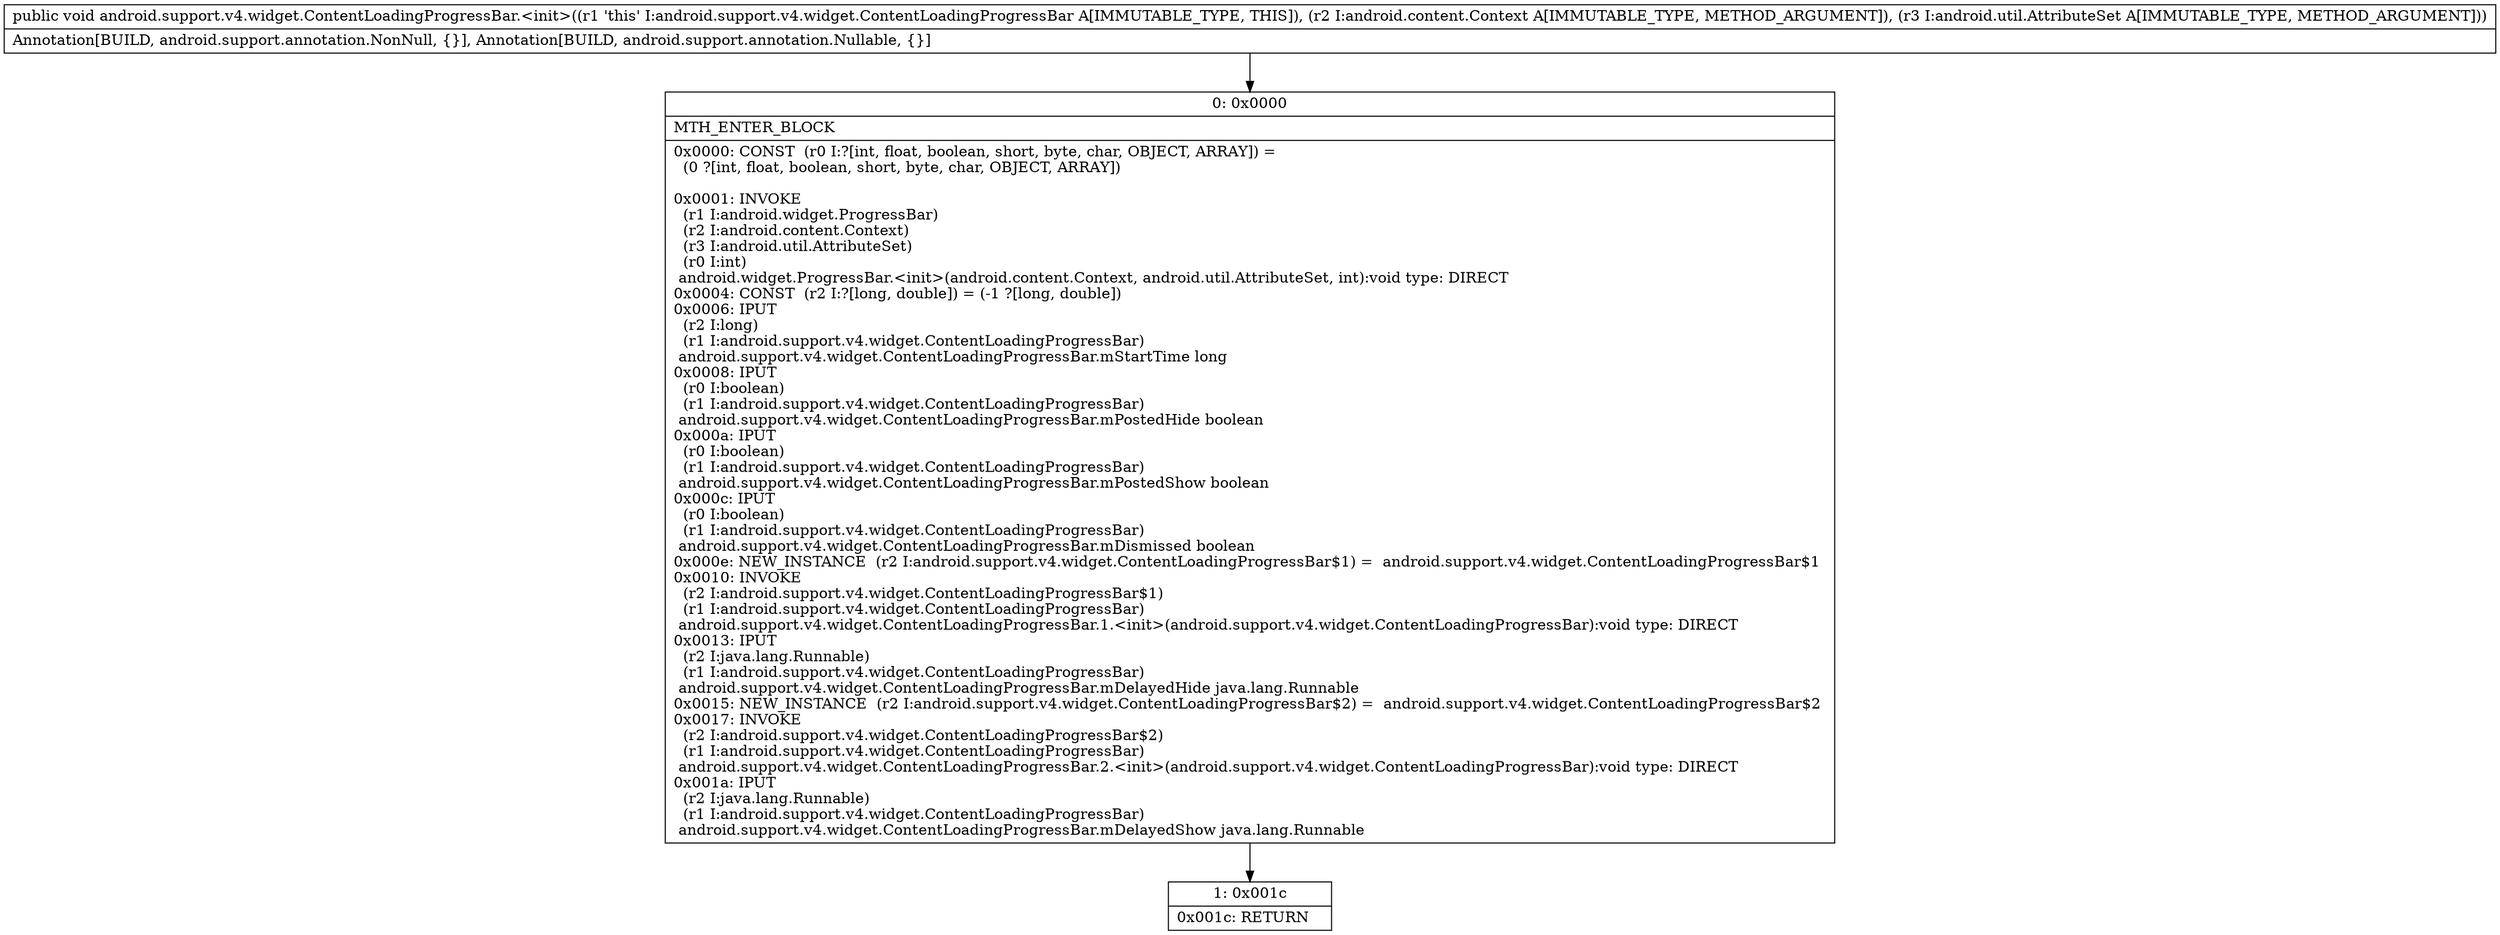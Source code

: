 digraph "CFG forandroid.support.v4.widget.ContentLoadingProgressBar.\<init\>(Landroid\/content\/Context;Landroid\/util\/AttributeSet;)V" {
Node_0 [shape=record,label="{0\:\ 0x0000|MTH_ENTER_BLOCK\l|0x0000: CONST  (r0 I:?[int, float, boolean, short, byte, char, OBJECT, ARRAY]) = \l  (0 ?[int, float, boolean, short, byte, char, OBJECT, ARRAY])\l \l0x0001: INVOKE  \l  (r1 I:android.widget.ProgressBar)\l  (r2 I:android.content.Context)\l  (r3 I:android.util.AttributeSet)\l  (r0 I:int)\l android.widget.ProgressBar.\<init\>(android.content.Context, android.util.AttributeSet, int):void type: DIRECT \l0x0004: CONST  (r2 I:?[long, double]) = (\-1 ?[long, double]) \l0x0006: IPUT  \l  (r2 I:long)\l  (r1 I:android.support.v4.widget.ContentLoadingProgressBar)\l android.support.v4.widget.ContentLoadingProgressBar.mStartTime long \l0x0008: IPUT  \l  (r0 I:boolean)\l  (r1 I:android.support.v4.widget.ContentLoadingProgressBar)\l android.support.v4.widget.ContentLoadingProgressBar.mPostedHide boolean \l0x000a: IPUT  \l  (r0 I:boolean)\l  (r1 I:android.support.v4.widget.ContentLoadingProgressBar)\l android.support.v4.widget.ContentLoadingProgressBar.mPostedShow boolean \l0x000c: IPUT  \l  (r0 I:boolean)\l  (r1 I:android.support.v4.widget.ContentLoadingProgressBar)\l android.support.v4.widget.ContentLoadingProgressBar.mDismissed boolean \l0x000e: NEW_INSTANCE  (r2 I:android.support.v4.widget.ContentLoadingProgressBar$1) =  android.support.v4.widget.ContentLoadingProgressBar$1 \l0x0010: INVOKE  \l  (r2 I:android.support.v4.widget.ContentLoadingProgressBar$1)\l  (r1 I:android.support.v4.widget.ContentLoadingProgressBar)\l android.support.v4.widget.ContentLoadingProgressBar.1.\<init\>(android.support.v4.widget.ContentLoadingProgressBar):void type: DIRECT \l0x0013: IPUT  \l  (r2 I:java.lang.Runnable)\l  (r1 I:android.support.v4.widget.ContentLoadingProgressBar)\l android.support.v4.widget.ContentLoadingProgressBar.mDelayedHide java.lang.Runnable \l0x0015: NEW_INSTANCE  (r2 I:android.support.v4.widget.ContentLoadingProgressBar$2) =  android.support.v4.widget.ContentLoadingProgressBar$2 \l0x0017: INVOKE  \l  (r2 I:android.support.v4.widget.ContentLoadingProgressBar$2)\l  (r1 I:android.support.v4.widget.ContentLoadingProgressBar)\l android.support.v4.widget.ContentLoadingProgressBar.2.\<init\>(android.support.v4.widget.ContentLoadingProgressBar):void type: DIRECT \l0x001a: IPUT  \l  (r2 I:java.lang.Runnable)\l  (r1 I:android.support.v4.widget.ContentLoadingProgressBar)\l android.support.v4.widget.ContentLoadingProgressBar.mDelayedShow java.lang.Runnable \l}"];
Node_1 [shape=record,label="{1\:\ 0x001c|0x001c: RETURN   \l}"];
MethodNode[shape=record,label="{public void android.support.v4.widget.ContentLoadingProgressBar.\<init\>((r1 'this' I:android.support.v4.widget.ContentLoadingProgressBar A[IMMUTABLE_TYPE, THIS]), (r2 I:android.content.Context A[IMMUTABLE_TYPE, METHOD_ARGUMENT]), (r3 I:android.util.AttributeSet A[IMMUTABLE_TYPE, METHOD_ARGUMENT]))  | Annotation[BUILD, android.support.annotation.NonNull, \{\}], Annotation[BUILD, android.support.annotation.Nullable, \{\}]\l}"];
MethodNode -> Node_0;
Node_0 -> Node_1;
}

